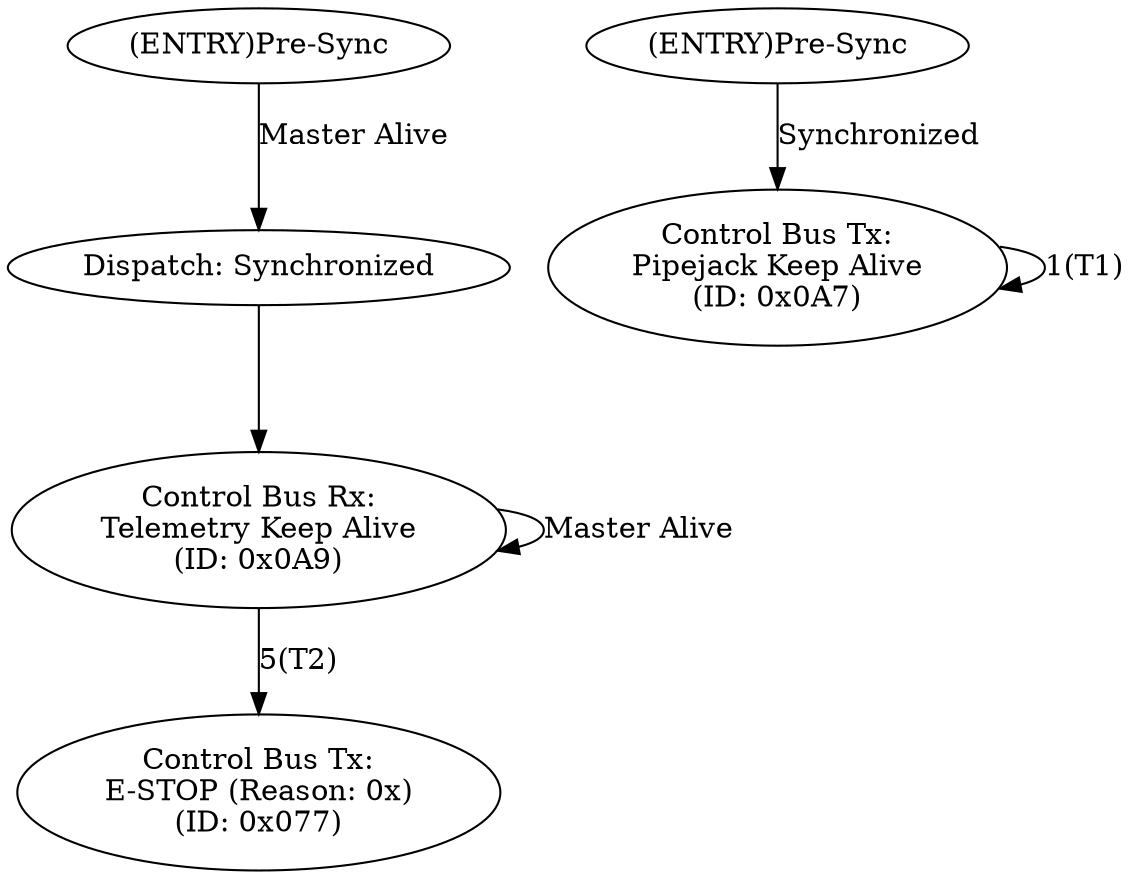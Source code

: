 digraph presynchronizeToEstop {

S10 [label="(ENTRY)Pre-Sync"];
S11 [label="Dispatch: Synchronized"];
S12 [label="Control Bus Rx:\nTelemetry Keep Alive\n(ID: 0x0A9)"];
S13 [label="Control Bus Tx:\nE-STOP (Reason: 0x)\n(ID: 0x077)"];

S10 -> S11 [label="Master Alive"];
S11 -> S12 [label=" "];
S12 -> S12 [label="Master Alive"];
S12 -> S13 [label="5(T2)"];

S01 [label="(ENTRY)Pre-Sync"];
S00 [label="Control Bus Tx:\nPipejack Keep Alive\n(ID: 0x0A7)"];

S01 -> S00 [label="Synchronized"];
S00 -> S00 [label="1(T1)"];

}